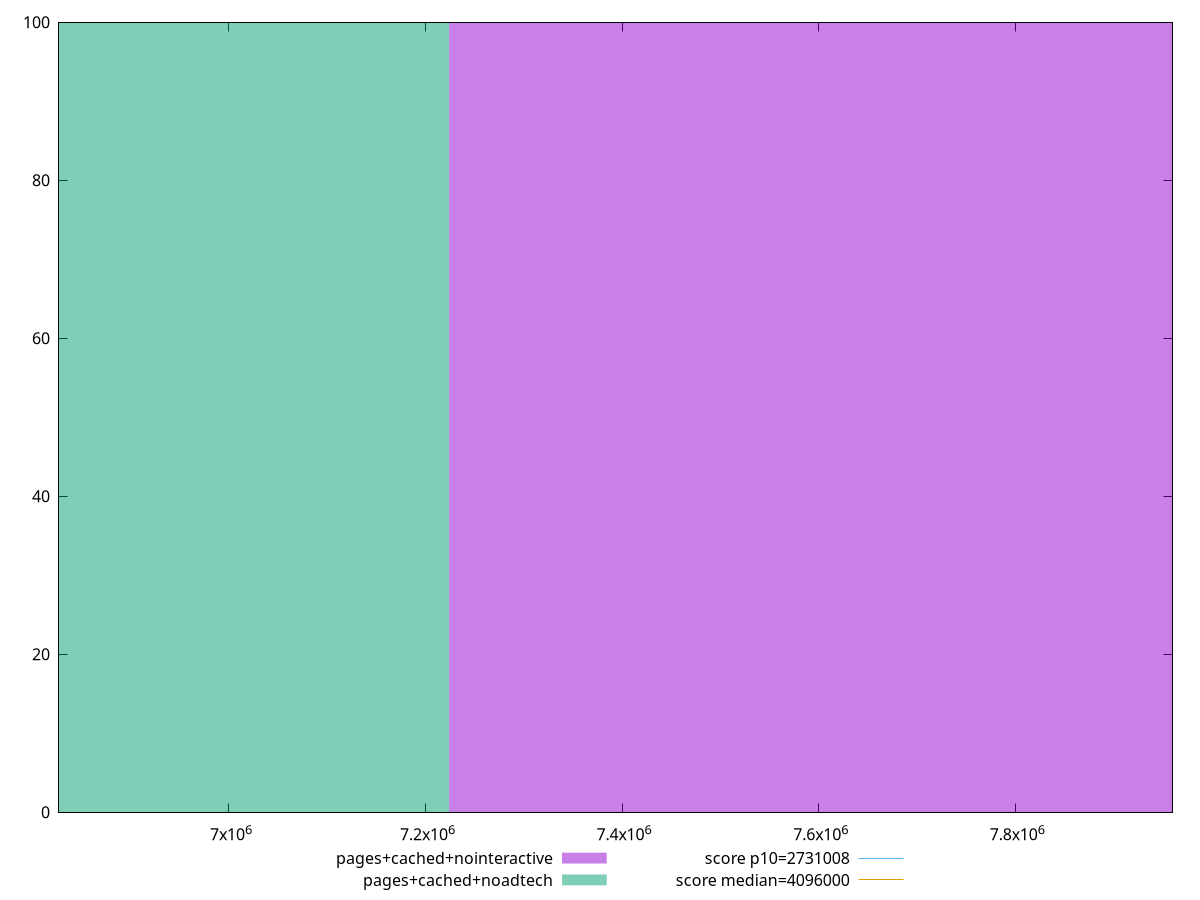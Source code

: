 reset

$pagesCachedNointeractive <<EOF
7880708.106443809 100
EOF

$pagesCachedNoadtech <<EOF
6567256.755369841 100
EOF

set key outside below
set boxwidth 1313451.3510739682
set xrange [6827167:7959908]
set yrange [0:100]
set style fill transparent solid 0.5 noborder

set parametric
set terminal svg size 640, 500 enhanced background rgb 'white'
set output "report_00007_2020-12-11T15:55:29.892Z/total-byte-weight/comparison/histogram/3_vs_4.svg"

plot $pagesCachedNointeractive title "pages+cached+nointeractive" with boxes, \
     $pagesCachedNoadtech title "pages+cached+noadtech" with boxes, \
     2731008,t title "score p10=2731008", \
     4096000,t title "score median=4096000"

reset

